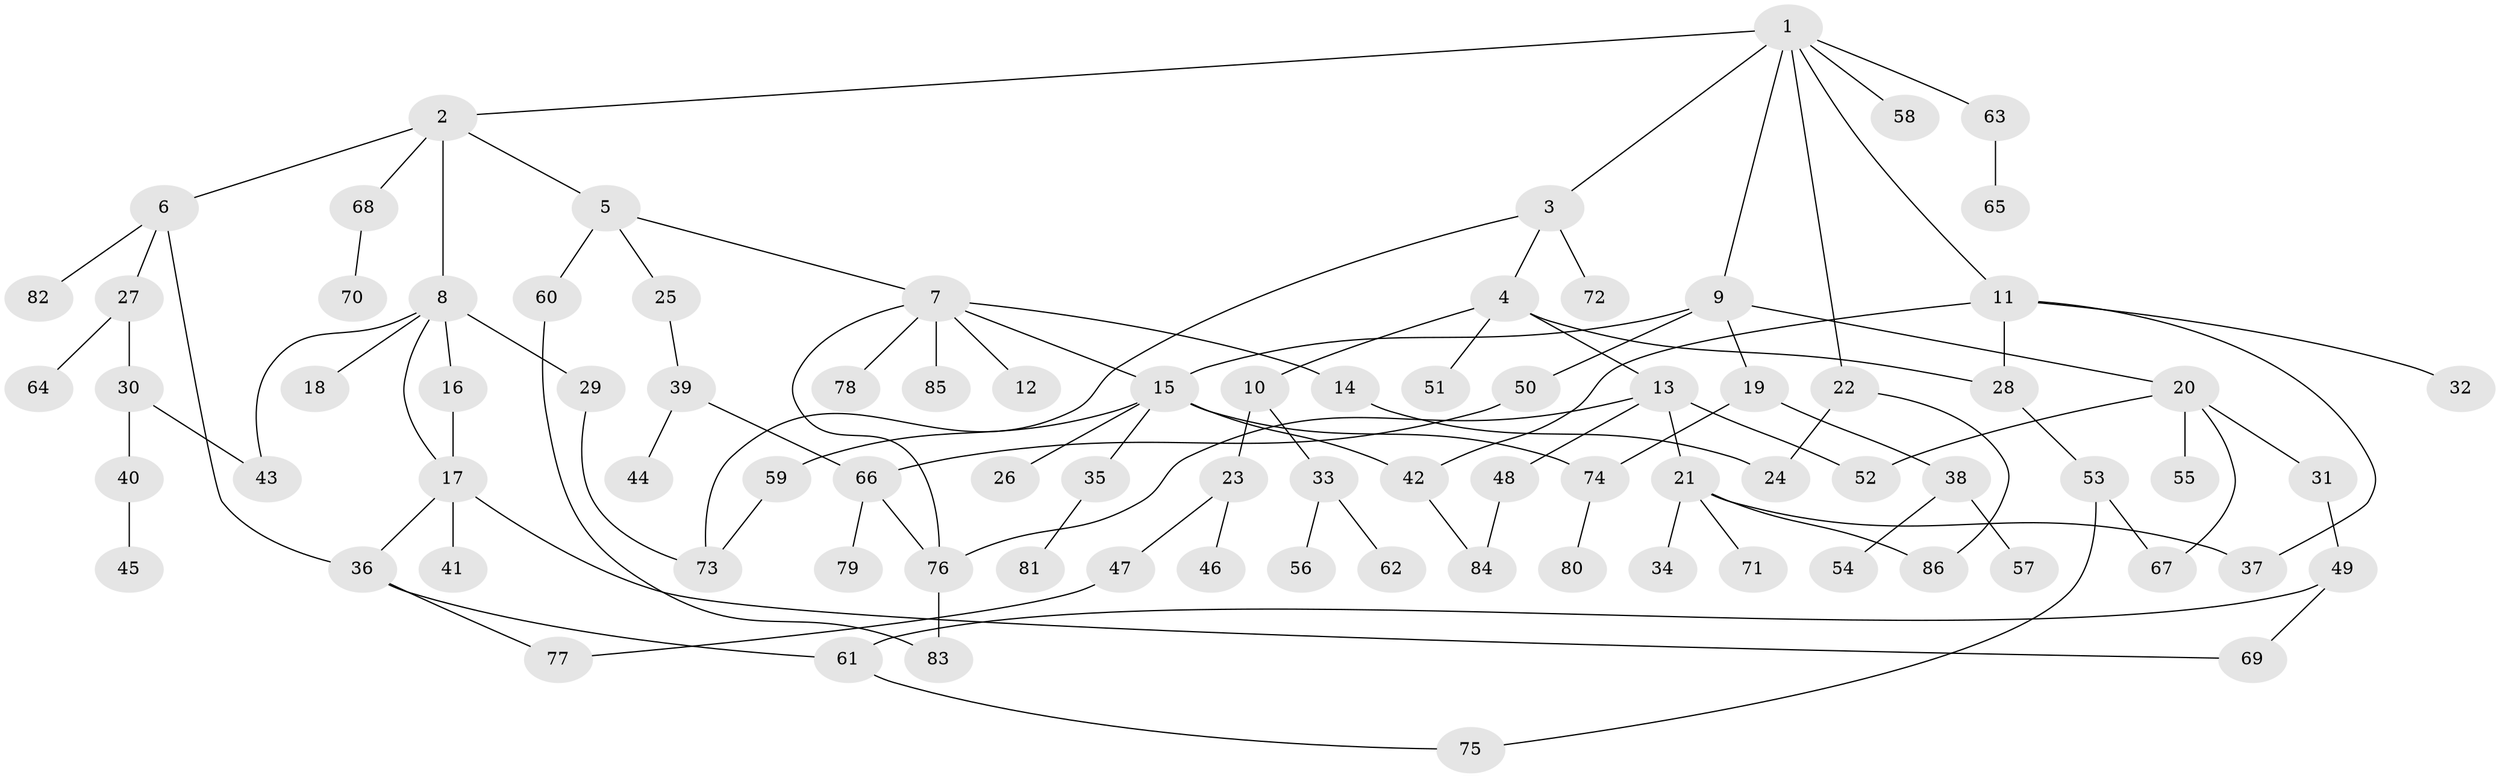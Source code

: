 // Generated by graph-tools (version 1.1) at 2025/25/03/09/25 03:25:28]
// undirected, 86 vertices, 108 edges
graph export_dot {
graph [start="1"]
  node [color=gray90,style=filled];
  1;
  2;
  3;
  4;
  5;
  6;
  7;
  8;
  9;
  10;
  11;
  12;
  13;
  14;
  15;
  16;
  17;
  18;
  19;
  20;
  21;
  22;
  23;
  24;
  25;
  26;
  27;
  28;
  29;
  30;
  31;
  32;
  33;
  34;
  35;
  36;
  37;
  38;
  39;
  40;
  41;
  42;
  43;
  44;
  45;
  46;
  47;
  48;
  49;
  50;
  51;
  52;
  53;
  54;
  55;
  56;
  57;
  58;
  59;
  60;
  61;
  62;
  63;
  64;
  65;
  66;
  67;
  68;
  69;
  70;
  71;
  72;
  73;
  74;
  75;
  76;
  77;
  78;
  79;
  80;
  81;
  82;
  83;
  84;
  85;
  86;
  1 -- 2;
  1 -- 3;
  1 -- 9;
  1 -- 11;
  1 -- 22;
  1 -- 58;
  1 -- 63;
  2 -- 5;
  2 -- 6;
  2 -- 8;
  2 -- 68;
  3 -- 4;
  3 -- 72;
  3 -- 73;
  4 -- 10;
  4 -- 13;
  4 -- 28;
  4 -- 51;
  5 -- 7;
  5 -- 25;
  5 -- 60;
  6 -- 27;
  6 -- 36;
  6 -- 82;
  7 -- 12;
  7 -- 14;
  7 -- 78;
  7 -- 85;
  7 -- 15;
  7 -- 76;
  8 -- 16;
  8 -- 17;
  8 -- 18;
  8 -- 29;
  8 -- 43;
  9 -- 15;
  9 -- 19;
  9 -- 20;
  9 -- 50;
  10 -- 23;
  10 -- 33;
  11 -- 32;
  11 -- 42;
  11 -- 28;
  11 -- 37;
  13 -- 21;
  13 -- 48;
  13 -- 52;
  13 -- 76;
  14 -- 24;
  15 -- 26;
  15 -- 35;
  15 -- 42;
  15 -- 59;
  15 -- 74;
  16 -- 17;
  17 -- 41;
  17 -- 69;
  17 -- 36;
  19 -- 38;
  19 -- 74;
  20 -- 31;
  20 -- 55;
  20 -- 52;
  20 -- 67;
  21 -- 34;
  21 -- 37;
  21 -- 71;
  21 -- 86;
  22 -- 24;
  22 -- 86;
  23 -- 46;
  23 -- 47;
  25 -- 39;
  27 -- 30;
  27 -- 64;
  28 -- 53;
  29 -- 73;
  30 -- 40;
  30 -- 43;
  31 -- 49;
  33 -- 56;
  33 -- 62;
  35 -- 81;
  36 -- 61;
  36 -- 77;
  38 -- 54;
  38 -- 57;
  39 -- 44;
  39 -- 66;
  40 -- 45;
  42 -- 84;
  47 -- 77;
  48 -- 84;
  49 -- 61;
  49 -- 69;
  50 -- 66;
  53 -- 67;
  53 -- 75;
  59 -- 73;
  60 -- 83;
  61 -- 75;
  63 -- 65;
  66 -- 76;
  66 -- 79;
  68 -- 70;
  74 -- 80;
  76 -- 83;
}
